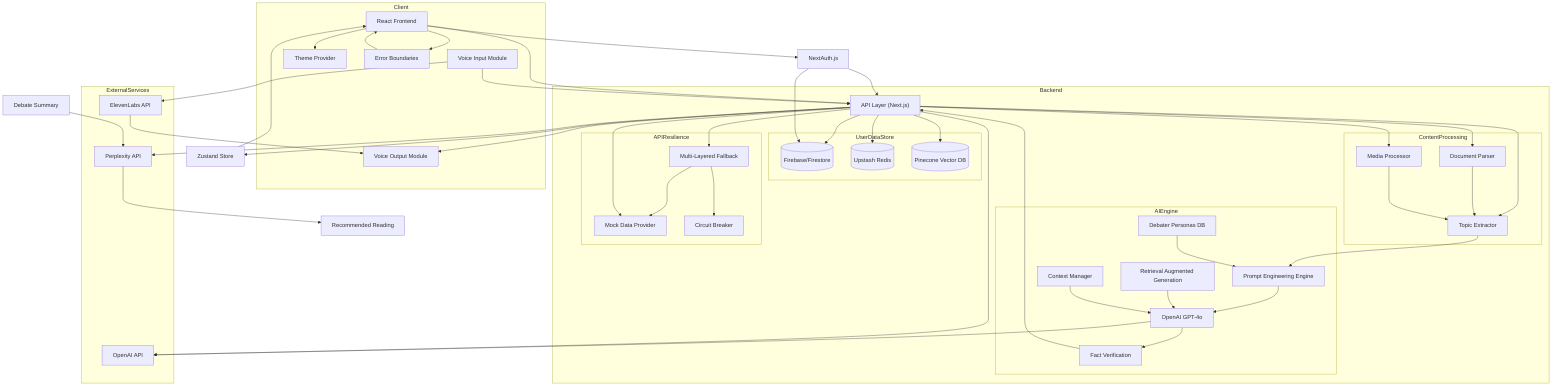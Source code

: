 flowchart TB
    subgraph Client
        UI["React Frontend"]
        VoiceIn["Voice Input Module"]
        VoiceOut["Voice Output Module"]
        ThemeProvider["Theme Provider"]
        ErrorBoundary["Error Boundaries"]
    end
    
    subgraph Backend
        API["API Layer (Next.js)"]
        
        subgraph ContentProcessing
            DocParser["Document Parser"]
            TopicExtractor["Topic Extractor"]
            MediaProcessor["Media Processor"]
        end
        
        subgraph AIEngine
            LLM["OpenAI GPT-4o"]
            DebatersDB["Debater Personas DB"]
            PromptEngine["Prompt Engineering Engine"]
            FactChecker["Fact Verification"]
            RAG["Retrieval Augmented Generation"]
            ContextManager["Context Manager"]
        end
        
        subgraph UserDataStore
            Firebase[(Firebase/Firestore)]
            Redis[(Upstash Redis)]
            VectorDB[(Pinecone Vector DB)]
        end

        subgraph APIResilience
            FallbackSystem["Multi-Layered Fallback"]
            MockData["Mock Data Provider"]
            CircuitBreaker["Circuit Breaker"]
        end
    end
    
    subgraph ExternalServices
        ElevenLabs["ElevenLabs API"]
        PerplexityAPI["Perplexity API"]
        OpenAI["OpenAI API"]
    end
    
    UI --> API
    VoiceIn --> API
    API --> VoiceOut
    UI --> ErrorBoundary
    UI --> ThemeProvider
    
    API --> DocParser
    API --> TopicExtractor
    API --> MediaProcessor
    
    DocParser --> TopicExtractor
    MediaProcessor --> TopicExtractor
    
    TopicExtractor --> PromptEngine
    PromptEngine --> LLM
    DebatersDB --> PromptEngine
    RAG --> LLM
    LLM --> FactChecker
    FactChecker --> API
    ContextManager --> LLM
    
    API --> Firebase
    API --> Redis
    API --> VectorDB
    
    API --> FallbackSystem
    FallbackSystem --> MockData
    FallbackSystem --> CircuitBreaker
    
    VoiceIn --> ElevenLabs
    ElevenLabs --> VoiceOut
    
    API --> PerplexityAPI
    API --> OpenAI
    LLM --> OpenAI
    
    %% New connections for Perplexity integration
    DebateSummary["Debate Summary"] --> PerplexityAPI
    PerplexityAPI --> RecommendedReading["Recommended Reading"]
    
    %% Resilience connections
    API --> MockData
    ErrorBoundary --> UI
    
    %% State management
    Zustand["Zustand Store"] --> UI
    API --> Zustand
    
    %% Authentication flow
    Auth["NextAuth.js"] --> API
    UI --> Auth
    Auth --> Firebase